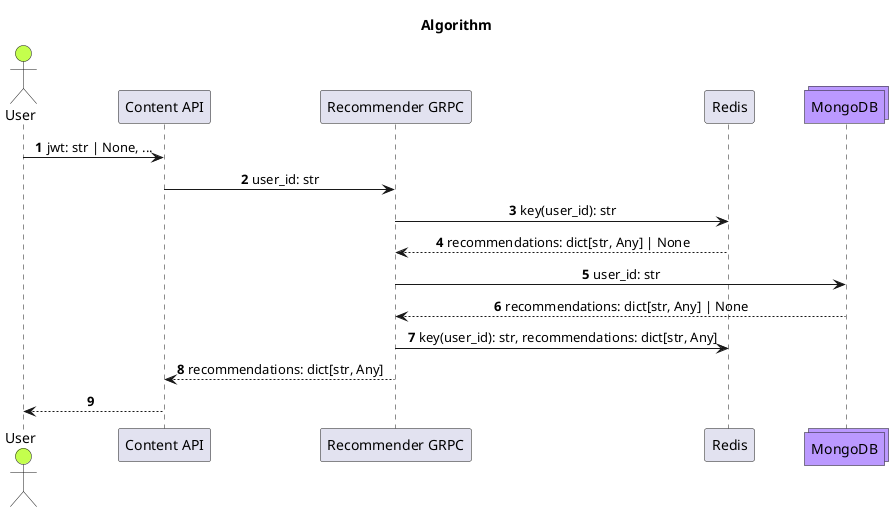 @startuml
autonumber
skinparam sequence {
 ParticipantPadding 20
 MessageAlign center
 skinparam BoxPadding 20
}

title Algorithm

collections "MongoDB" as mongo order 10 #bb99ff
actor User #c4ff4d

User -> "Content API": jwt: str | None, ...
"Content API" -> "Recommender GRPC": user_id: str

"Recommender GRPC" -> Redis: key(user_id): str
return recommendations: dict[str, Any] | None

"Recommender GRPC" -> mongo: user_id: str
return recommendations: dict[str, Any] | None

"Recommender GRPC" -> Redis: key(user_id): str, recommendations: dict[str, Any]

"Recommender GRPC" --> "Content API": recommendations: dict[str, Any]
"Content API" --> User
